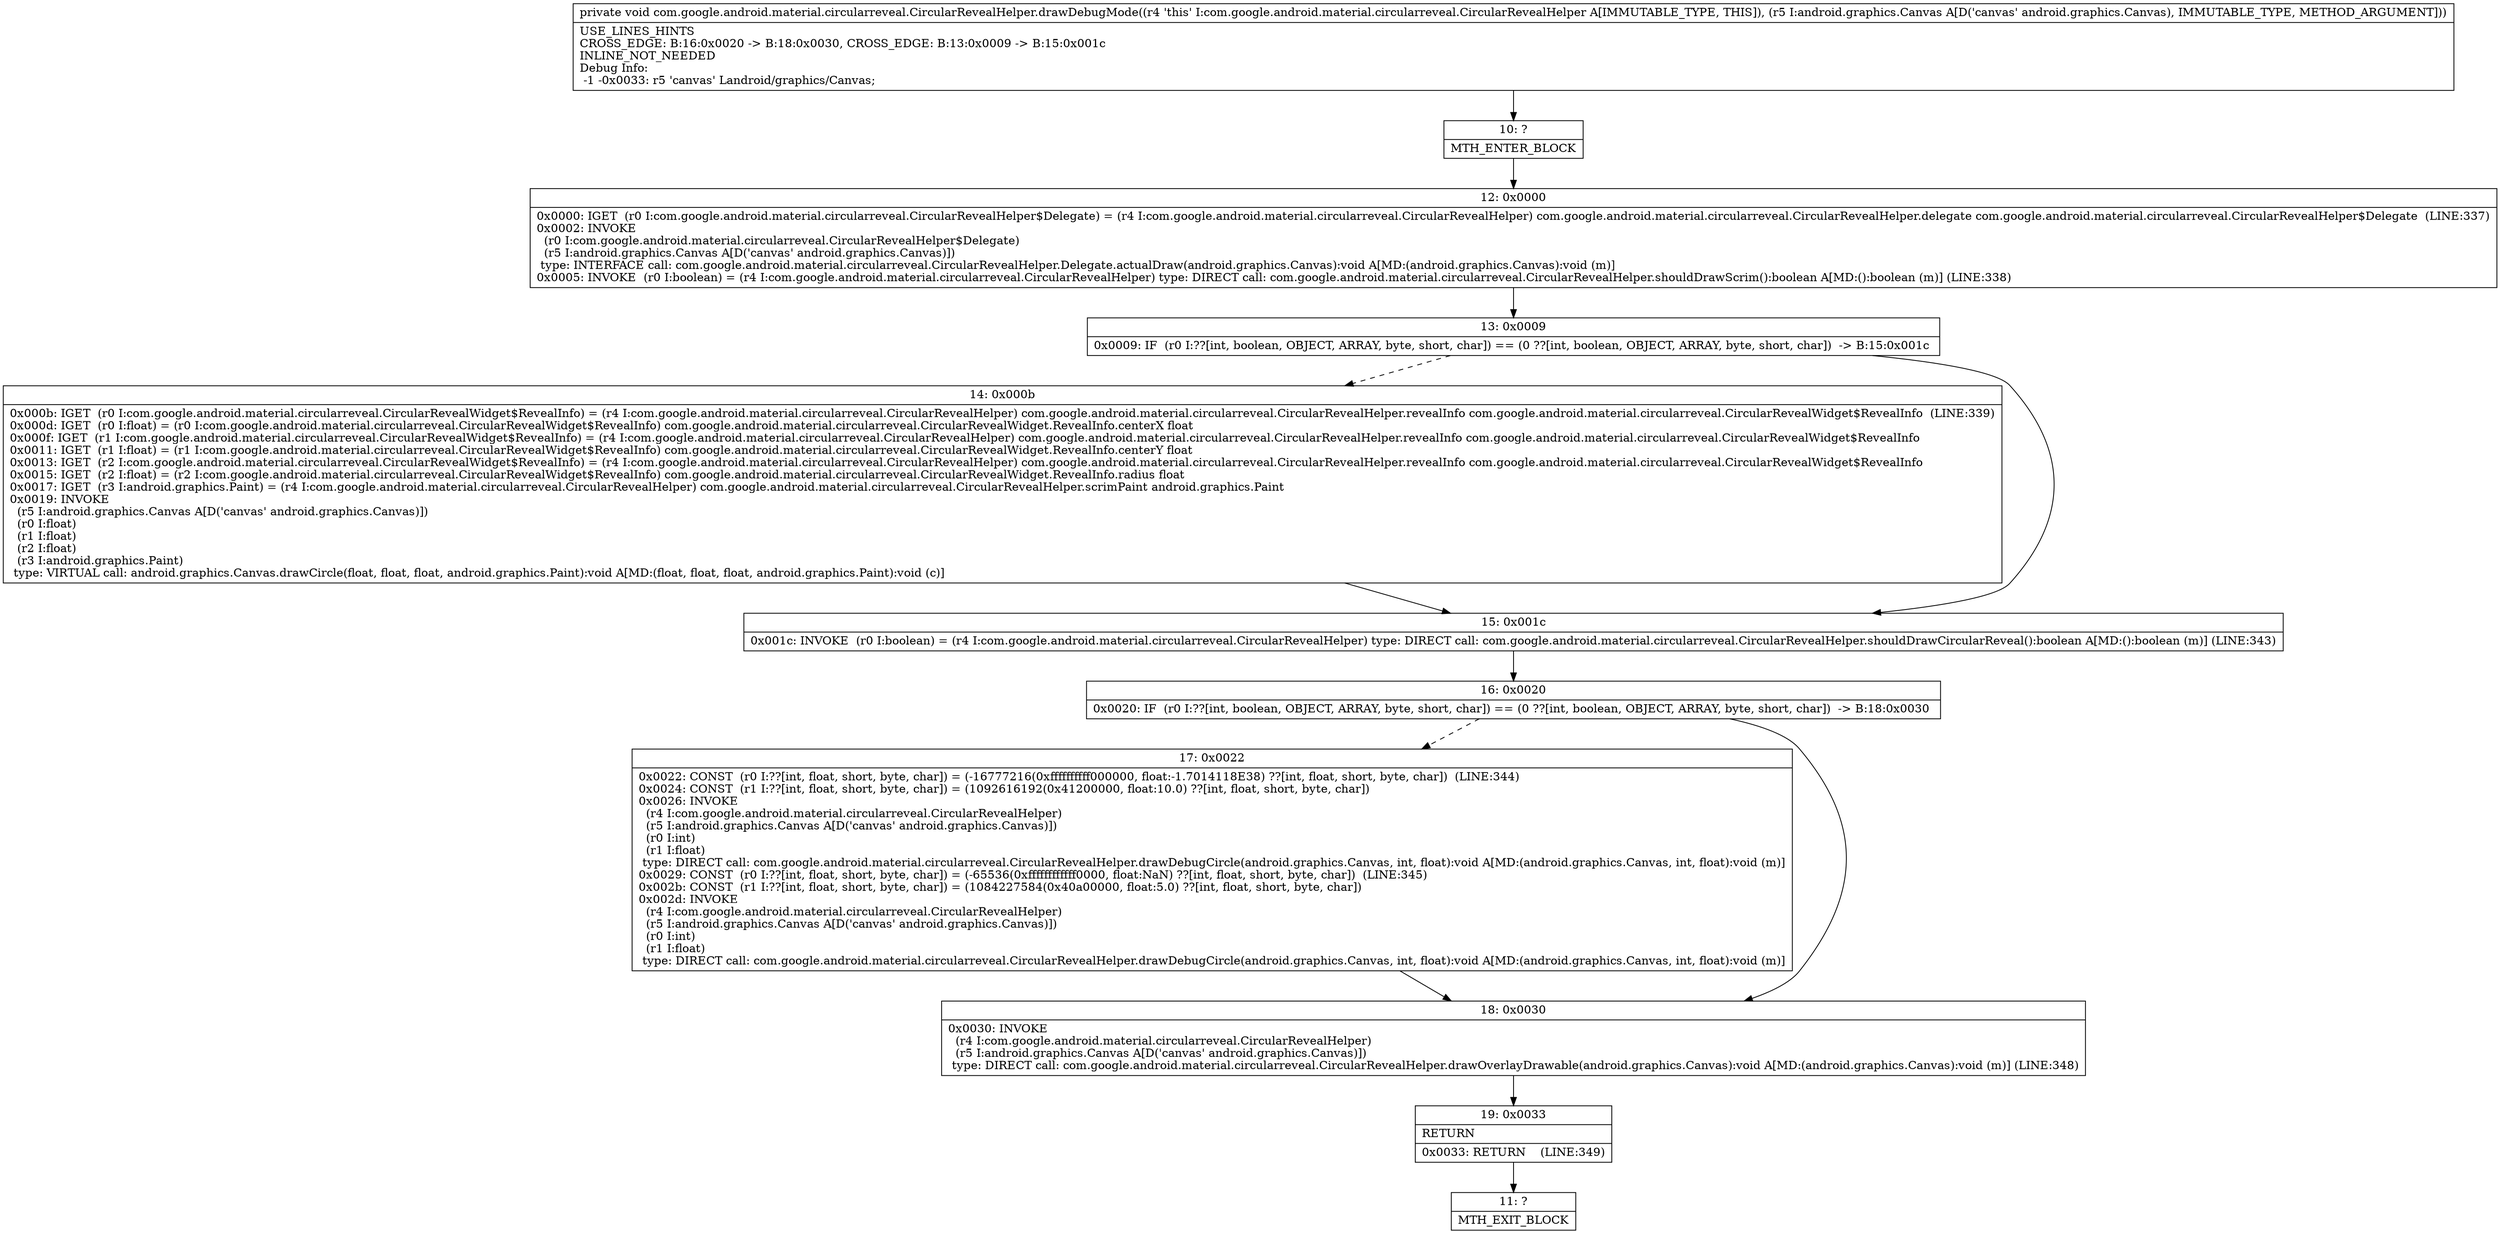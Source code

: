 digraph "CFG forcom.google.android.material.circularreveal.CircularRevealHelper.drawDebugMode(Landroid\/graphics\/Canvas;)V" {
Node_10 [shape=record,label="{10\:\ ?|MTH_ENTER_BLOCK\l}"];
Node_12 [shape=record,label="{12\:\ 0x0000|0x0000: IGET  (r0 I:com.google.android.material.circularreveal.CircularRevealHelper$Delegate) = (r4 I:com.google.android.material.circularreveal.CircularRevealHelper) com.google.android.material.circularreveal.CircularRevealHelper.delegate com.google.android.material.circularreveal.CircularRevealHelper$Delegate  (LINE:337)\l0x0002: INVOKE  \l  (r0 I:com.google.android.material.circularreveal.CircularRevealHelper$Delegate)\l  (r5 I:android.graphics.Canvas A[D('canvas' android.graphics.Canvas)])\l type: INTERFACE call: com.google.android.material.circularreveal.CircularRevealHelper.Delegate.actualDraw(android.graphics.Canvas):void A[MD:(android.graphics.Canvas):void (m)]\l0x0005: INVOKE  (r0 I:boolean) = (r4 I:com.google.android.material.circularreveal.CircularRevealHelper) type: DIRECT call: com.google.android.material.circularreveal.CircularRevealHelper.shouldDrawScrim():boolean A[MD:():boolean (m)] (LINE:338)\l}"];
Node_13 [shape=record,label="{13\:\ 0x0009|0x0009: IF  (r0 I:??[int, boolean, OBJECT, ARRAY, byte, short, char]) == (0 ??[int, boolean, OBJECT, ARRAY, byte, short, char])  \-\> B:15:0x001c \l}"];
Node_14 [shape=record,label="{14\:\ 0x000b|0x000b: IGET  (r0 I:com.google.android.material.circularreveal.CircularRevealWidget$RevealInfo) = (r4 I:com.google.android.material.circularreveal.CircularRevealHelper) com.google.android.material.circularreveal.CircularRevealHelper.revealInfo com.google.android.material.circularreveal.CircularRevealWidget$RevealInfo  (LINE:339)\l0x000d: IGET  (r0 I:float) = (r0 I:com.google.android.material.circularreveal.CircularRevealWidget$RevealInfo) com.google.android.material.circularreveal.CircularRevealWidget.RevealInfo.centerX float \l0x000f: IGET  (r1 I:com.google.android.material.circularreveal.CircularRevealWidget$RevealInfo) = (r4 I:com.google.android.material.circularreveal.CircularRevealHelper) com.google.android.material.circularreveal.CircularRevealHelper.revealInfo com.google.android.material.circularreveal.CircularRevealWidget$RevealInfo \l0x0011: IGET  (r1 I:float) = (r1 I:com.google.android.material.circularreveal.CircularRevealWidget$RevealInfo) com.google.android.material.circularreveal.CircularRevealWidget.RevealInfo.centerY float \l0x0013: IGET  (r2 I:com.google.android.material.circularreveal.CircularRevealWidget$RevealInfo) = (r4 I:com.google.android.material.circularreveal.CircularRevealHelper) com.google.android.material.circularreveal.CircularRevealHelper.revealInfo com.google.android.material.circularreveal.CircularRevealWidget$RevealInfo \l0x0015: IGET  (r2 I:float) = (r2 I:com.google.android.material.circularreveal.CircularRevealWidget$RevealInfo) com.google.android.material.circularreveal.CircularRevealWidget.RevealInfo.radius float \l0x0017: IGET  (r3 I:android.graphics.Paint) = (r4 I:com.google.android.material.circularreveal.CircularRevealHelper) com.google.android.material.circularreveal.CircularRevealHelper.scrimPaint android.graphics.Paint \l0x0019: INVOKE  \l  (r5 I:android.graphics.Canvas A[D('canvas' android.graphics.Canvas)])\l  (r0 I:float)\l  (r1 I:float)\l  (r2 I:float)\l  (r3 I:android.graphics.Paint)\l type: VIRTUAL call: android.graphics.Canvas.drawCircle(float, float, float, android.graphics.Paint):void A[MD:(float, float, float, android.graphics.Paint):void (c)]\l}"];
Node_15 [shape=record,label="{15\:\ 0x001c|0x001c: INVOKE  (r0 I:boolean) = (r4 I:com.google.android.material.circularreveal.CircularRevealHelper) type: DIRECT call: com.google.android.material.circularreveal.CircularRevealHelper.shouldDrawCircularReveal():boolean A[MD:():boolean (m)] (LINE:343)\l}"];
Node_16 [shape=record,label="{16\:\ 0x0020|0x0020: IF  (r0 I:??[int, boolean, OBJECT, ARRAY, byte, short, char]) == (0 ??[int, boolean, OBJECT, ARRAY, byte, short, char])  \-\> B:18:0x0030 \l}"];
Node_17 [shape=record,label="{17\:\ 0x0022|0x0022: CONST  (r0 I:??[int, float, short, byte, char]) = (\-16777216(0xffffffffff000000, float:\-1.7014118E38) ??[int, float, short, byte, char])  (LINE:344)\l0x0024: CONST  (r1 I:??[int, float, short, byte, char]) = (1092616192(0x41200000, float:10.0) ??[int, float, short, byte, char]) \l0x0026: INVOKE  \l  (r4 I:com.google.android.material.circularreveal.CircularRevealHelper)\l  (r5 I:android.graphics.Canvas A[D('canvas' android.graphics.Canvas)])\l  (r0 I:int)\l  (r1 I:float)\l type: DIRECT call: com.google.android.material.circularreveal.CircularRevealHelper.drawDebugCircle(android.graphics.Canvas, int, float):void A[MD:(android.graphics.Canvas, int, float):void (m)]\l0x0029: CONST  (r0 I:??[int, float, short, byte, char]) = (\-65536(0xffffffffffff0000, float:NaN) ??[int, float, short, byte, char])  (LINE:345)\l0x002b: CONST  (r1 I:??[int, float, short, byte, char]) = (1084227584(0x40a00000, float:5.0) ??[int, float, short, byte, char]) \l0x002d: INVOKE  \l  (r4 I:com.google.android.material.circularreveal.CircularRevealHelper)\l  (r5 I:android.graphics.Canvas A[D('canvas' android.graphics.Canvas)])\l  (r0 I:int)\l  (r1 I:float)\l type: DIRECT call: com.google.android.material.circularreveal.CircularRevealHelper.drawDebugCircle(android.graphics.Canvas, int, float):void A[MD:(android.graphics.Canvas, int, float):void (m)]\l}"];
Node_18 [shape=record,label="{18\:\ 0x0030|0x0030: INVOKE  \l  (r4 I:com.google.android.material.circularreveal.CircularRevealHelper)\l  (r5 I:android.graphics.Canvas A[D('canvas' android.graphics.Canvas)])\l type: DIRECT call: com.google.android.material.circularreveal.CircularRevealHelper.drawOverlayDrawable(android.graphics.Canvas):void A[MD:(android.graphics.Canvas):void (m)] (LINE:348)\l}"];
Node_19 [shape=record,label="{19\:\ 0x0033|RETURN\l|0x0033: RETURN    (LINE:349)\l}"];
Node_11 [shape=record,label="{11\:\ ?|MTH_EXIT_BLOCK\l}"];
MethodNode[shape=record,label="{private void com.google.android.material.circularreveal.CircularRevealHelper.drawDebugMode((r4 'this' I:com.google.android.material.circularreveal.CircularRevealHelper A[IMMUTABLE_TYPE, THIS]), (r5 I:android.graphics.Canvas A[D('canvas' android.graphics.Canvas), IMMUTABLE_TYPE, METHOD_ARGUMENT]))  | USE_LINES_HINTS\lCROSS_EDGE: B:16:0x0020 \-\> B:18:0x0030, CROSS_EDGE: B:13:0x0009 \-\> B:15:0x001c\lINLINE_NOT_NEEDED\lDebug Info:\l  \-1 \-0x0033: r5 'canvas' Landroid\/graphics\/Canvas;\l}"];
MethodNode -> Node_10;Node_10 -> Node_12;
Node_12 -> Node_13;
Node_13 -> Node_14[style=dashed];
Node_13 -> Node_15;
Node_14 -> Node_15;
Node_15 -> Node_16;
Node_16 -> Node_17[style=dashed];
Node_16 -> Node_18;
Node_17 -> Node_18;
Node_18 -> Node_19;
Node_19 -> Node_11;
}

